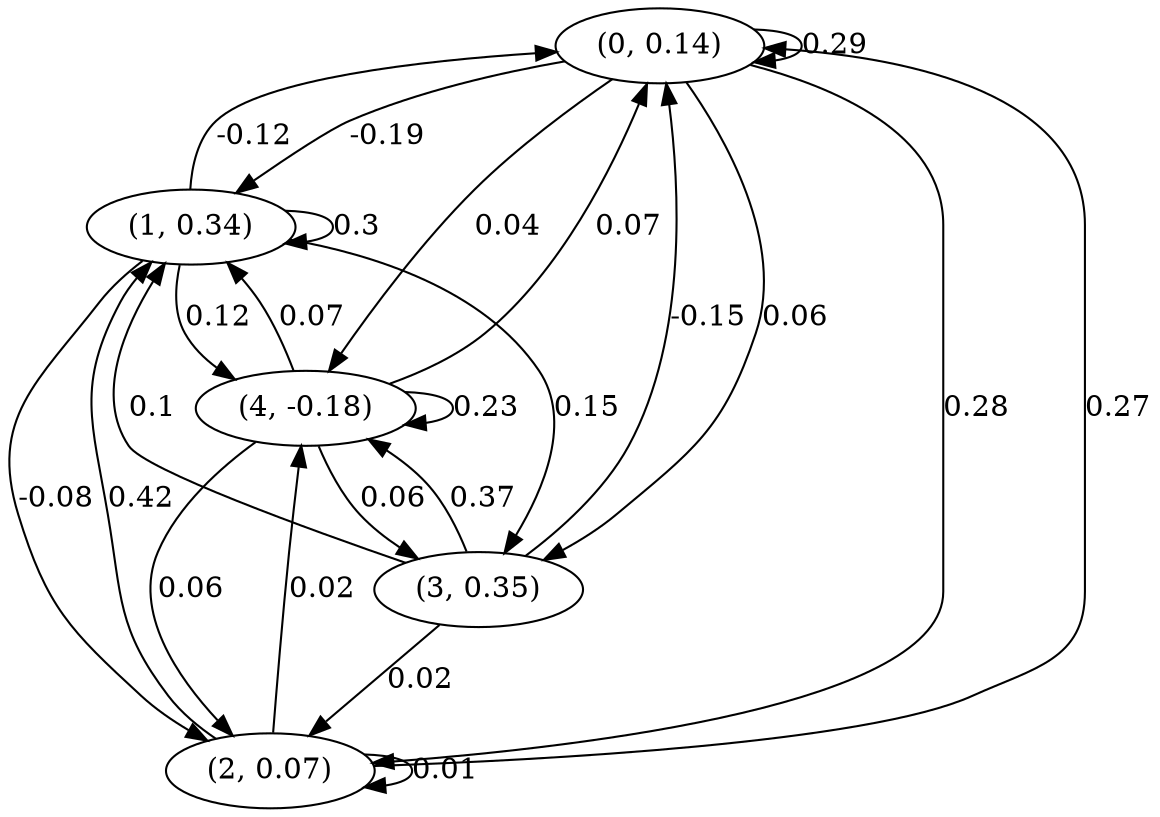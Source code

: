 digraph {
    0 [ label = "(0, 0.14)" ]
    1 [ label = "(1, 0.34)" ]
    2 [ label = "(2, 0.07)" ]
    3 [ label = "(3, 0.35)" ]
    4 [ label = "(4, -0.18)" ]
    0 -> 0 [ label = "0.29" ]
    1 -> 1 [ label = "0.3" ]
    2 -> 2 [ label = "0.01" ]
    4 -> 4 [ label = "0.23" ]
    1 -> 0 [ label = "-0.12" ]
    2 -> 0 [ label = "0.27" ]
    3 -> 0 [ label = "-0.15" ]
    4 -> 0 [ label = "0.07" ]
    0 -> 1 [ label = "-0.19" ]
    2 -> 1 [ label = "0.42" ]
    3 -> 1 [ label = "0.1" ]
    4 -> 1 [ label = "0.07" ]
    0 -> 2 [ label = "0.28" ]
    1 -> 2 [ label = "-0.08" ]
    3 -> 2 [ label = "0.02" ]
    4 -> 2 [ label = "0.06" ]
    0 -> 3 [ label = "0.06" ]
    1 -> 3 [ label = "0.15" ]
    4 -> 3 [ label = "0.06" ]
    0 -> 4 [ label = "0.04" ]
    1 -> 4 [ label = "0.12" ]
    2 -> 4 [ label = "0.02" ]
    3 -> 4 [ label = "0.37" ]
}

